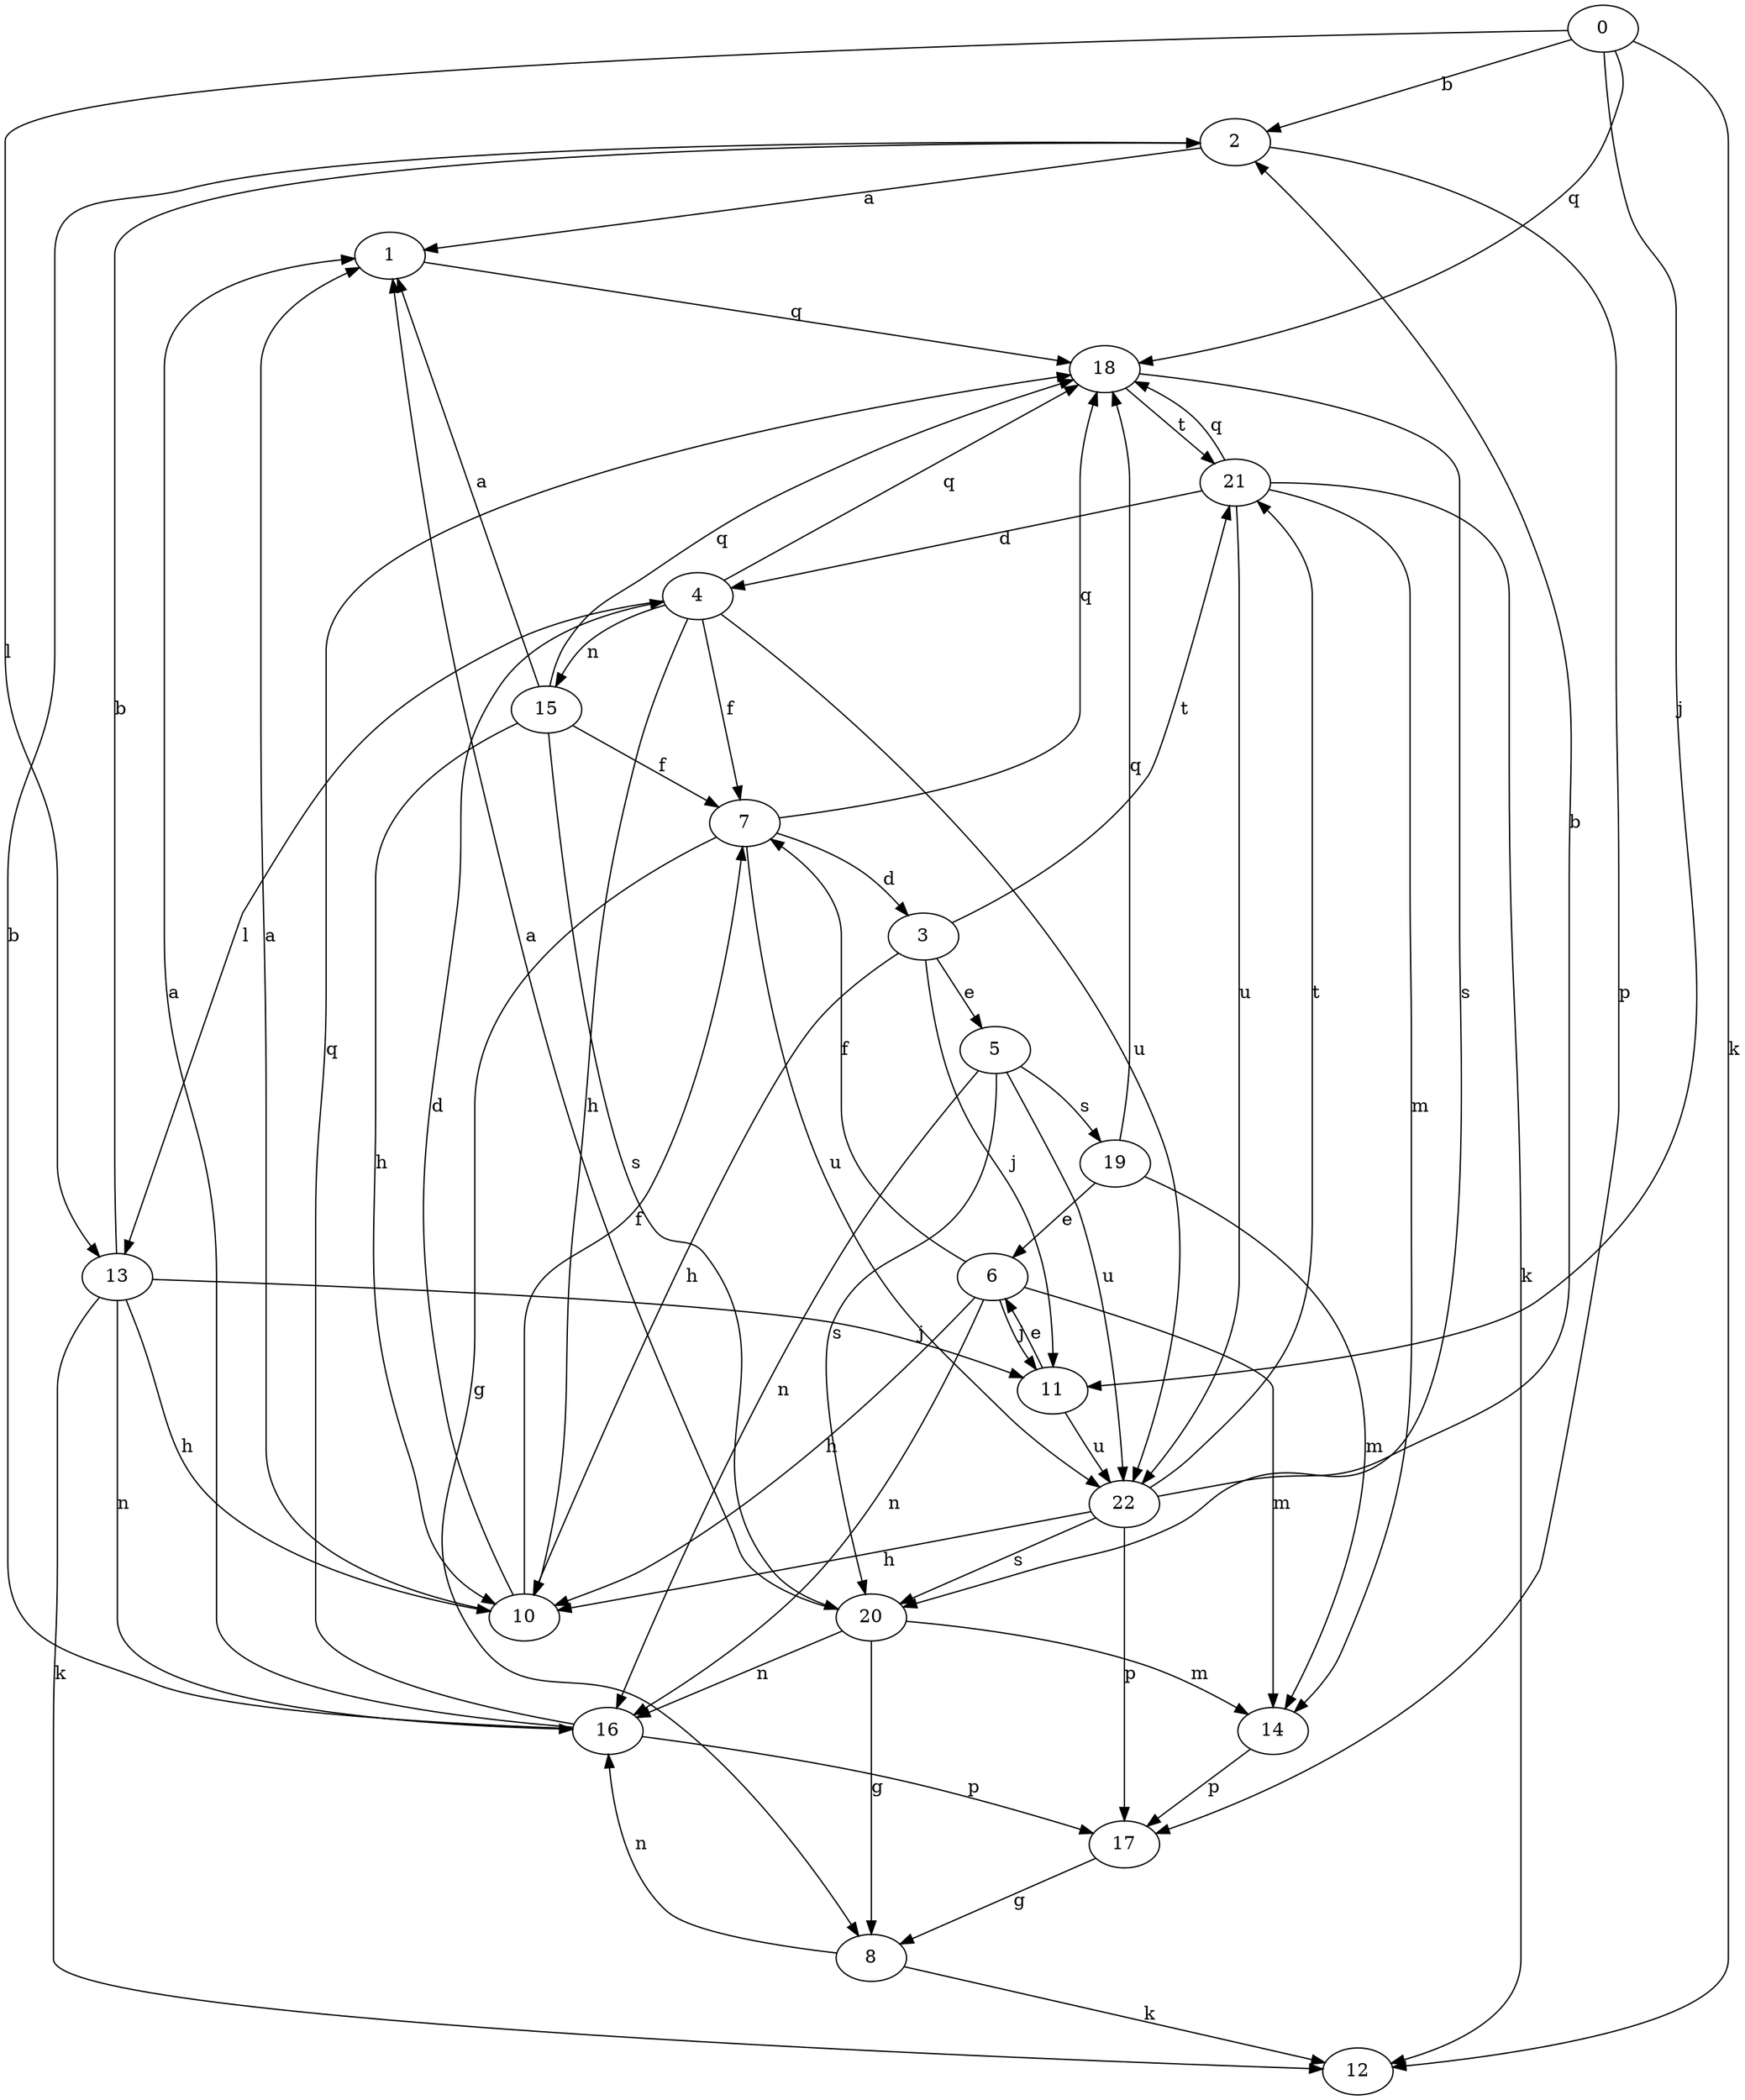 strict digraph  {
0;
1;
2;
3;
4;
5;
6;
7;
8;
10;
11;
12;
13;
14;
15;
16;
17;
18;
19;
20;
21;
22;
0 -> 2  [label=b];
0 -> 11  [label=j];
0 -> 12  [label=k];
0 -> 13  [label=l];
0 -> 18  [label=q];
1 -> 18  [label=q];
2 -> 1  [label=a];
2 -> 17  [label=p];
3 -> 5  [label=e];
3 -> 10  [label=h];
3 -> 11  [label=j];
3 -> 21  [label=t];
4 -> 7  [label=f];
4 -> 10  [label=h];
4 -> 13  [label=l];
4 -> 15  [label=n];
4 -> 18  [label=q];
4 -> 22  [label=u];
5 -> 16  [label=n];
5 -> 19  [label=s];
5 -> 20  [label=s];
5 -> 22  [label=u];
6 -> 7  [label=f];
6 -> 10  [label=h];
6 -> 11  [label=j];
6 -> 14  [label=m];
6 -> 16  [label=n];
7 -> 3  [label=d];
7 -> 8  [label=g];
7 -> 18  [label=q];
7 -> 22  [label=u];
8 -> 12  [label=k];
8 -> 16  [label=n];
10 -> 1  [label=a];
10 -> 4  [label=d];
10 -> 7  [label=f];
11 -> 6  [label=e];
11 -> 22  [label=u];
13 -> 2  [label=b];
13 -> 10  [label=h];
13 -> 11  [label=j];
13 -> 12  [label=k];
13 -> 16  [label=n];
14 -> 17  [label=p];
15 -> 1  [label=a];
15 -> 7  [label=f];
15 -> 10  [label=h];
15 -> 18  [label=q];
15 -> 20  [label=s];
16 -> 1  [label=a];
16 -> 2  [label=b];
16 -> 17  [label=p];
16 -> 18  [label=q];
17 -> 8  [label=g];
18 -> 20  [label=s];
18 -> 21  [label=t];
19 -> 6  [label=e];
19 -> 14  [label=m];
19 -> 18  [label=q];
20 -> 1  [label=a];
20 -> 8  [label=g];
20 -> 14  [label=m];
20 -> 16  [label=n];
21 -> 4  [label=d];
21 -> 12  [label=k];
21 -> 14  [label=m];
21 -> 18  [label=q];
21 -> 22  [label=u];
22 -> 2  [label=b];
22 -> 10  [label=h];
22 -> 17  [label=p];
22 -> 20  [label=s];
22 -> 21  [label=t];
}
